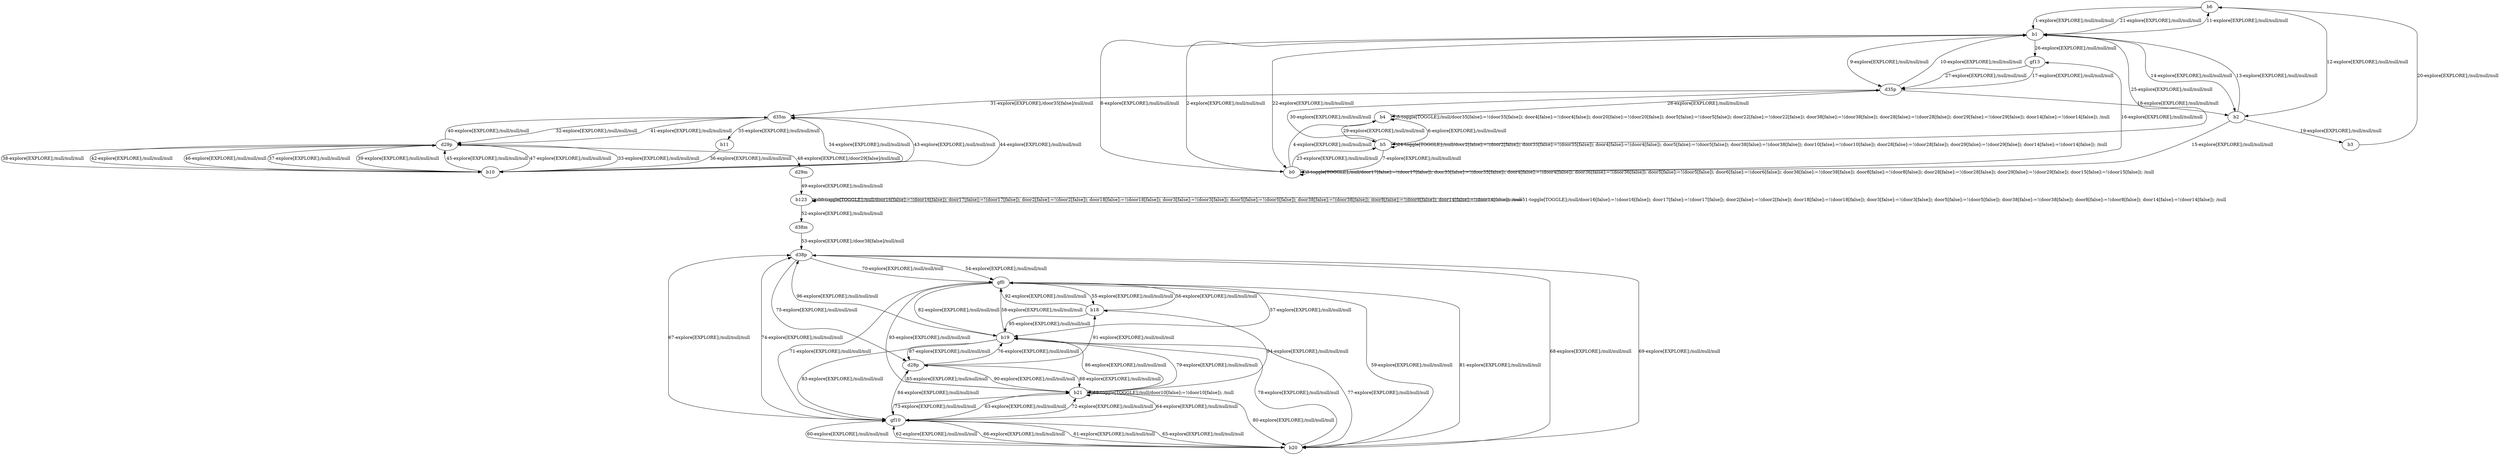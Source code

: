 # Total number of goals covered by this test: 7
# b19 --> b20
# b19 --> d38p
# b21 --> gf10
# gf0 --> b18
# b21 --> b19
# b21 --> b21
# gf0 --> b20

digraph g {
"b6" -> "b1" [label = "1-explore[EXPLORE];/null/null/null"];
"b1" -> "b0" [label = "2-explore[EXPLORE];/null/null/null"];
"b0" -> "b0" [label = "3-toggle[TOGGLE];/null/door17[false]:=!(door17[false]); door35[false]:=!(door35[false]); door4[false]:=!(door4[false]); door36[false]:=!(door36[false]); door5[false]:=!(door5[false]); door6[false]:=!(door6[false]); door38[false]:=!(door38[false]); door8[false]:=!(door8[false]); door28[false]:=!(door28[false]); door29[false]:=!(door29[false]); door15[false]:=!(door15[false]); /null"];
"b0" -> "b4" [label = "4-explore[EXPLORE];/null/null/null"];
"b4" -> "b4" [label = "5-toggle[TOGGLE];/null/door35[false]:=!(door35[false]); door4[false]:=!(door4[false]); door20[false]:=!(door20[false]); door5[false]:=!(door5[false]); door22[false]:=!(door22[false]); door38[false]:=!(door38[false]); door28[false]:=!(door28[false]); door29[false]:=!(door29[false]); door14[false]:=!(door14[false]); /null"];
"b4" -> "b5" [label = "6-explore[EXPLORE];/null/null/null"];
"b5" -> "b0" [label = "7-explore[EXPLORE];/null/null/null"];
"b0" -> "b1" [label = "8-explore[EXPLORE];/null/null/null"];
"b1" -> "d35p" [label = "9-explore[EXPLORE];/null/null/null"];
"d35p" -> "b1" [label = "10-explore[EXPLORE];/null/null/null"];
"b1" -> "b6" [label = "11-explore[EXPLORE];/null/null/null"];
"b6" -> "b2" [label = "12-explore[EXPLORE];/null/null/null"];
"b2" -> "b1" [label = "13-explore[EXPLORE];/null/null/null"];
"b1" -> "b2" [label = "14-explore[EXPLORE];/null/null/null"];
"b2" -> "b0" [label = "15-explore[EXPLORE];/null/null/null"];
"b0" -> "gf13" [label = "16-explore[EXPLORE];/null/null/null"];
"gf13" -> "d35p" [label = "17-explore[EXPLORE];/null/null/null"];
"d35p" -> "b2" [label = "18-explore[EXPLORE];/null/null/null"];
"b2" -> "b3" [label = "19-explore[EXPLORE];/null/null/null"];
"b3" -> "b6" [label = "20-explore[EXPLORE];/null/null/null"];
"b6" -> "b1" [label = "21-explore[EXPLORE];/null/null/null"];
"b1" -> "b0" [label = "22-explore[EXPLORE];/null/null/null"];
"b0" -> "b5" [label = "23-explore[EXPLORE];/null/null/null"];
"b5" -> "b5" [label = "24-toggle[TOGGLE];/null/door2[false]:=!(door2[false]); door35[false]:=!(door35[false]); door4[false]:=!(door4[false]); door5[false]:=!(door5[false]); door38[false]:=!(door38[false]); door10[false]:=!(door10[false]); door28[false]:=!(door28[false]); door29[false]:=!(door29[false]); door14[false]:=!(door14[false]); /null"];
"b5" -> "b1" [label = "25-explore[EXPLORE];/null/null/null"];
"b1" -> "gf13" [label = "26-explore[EXPLORE];/null/null/null"];
"gf13" -> "d35p" [label = "27-explore[EXPLORE];/null/null/null"];
"d35p" -> "b4" [label = "28-explore[EXPLORE];/null/null/null"];
"b4" -> "b5" [label = "29-explore[EXPLORE];/null/null/null"];
"b5" -> "d35p" [label = "30-explore[EXPLORE];/null/null/null"];
"d35p" -> "d35m" [label = "31-explore[EXPLORE];/door35[false]/null/null"];
"d35m" -> "d29p" [label = "32-explore[EXPLORE];/null/null/null"];
"d29p" -> "b10" [label = "33-explore[EXPLORE];/null/null/null"];
"b10" -> "d35m" [label = "34-explore[EXPLORE];/null/null/null"];
"d35m" -> "b11" [label = "35-explore[EXPLORE];/null/null/null"];
"b11" -> "b10" [label = "36-explore[EXPLORE];/null/null/null"];
"b10" -> "d29p" [label = "37-explore[EXPLORE];/null/null/null"];
"d29p" -> "b10" [label = "38-explore[EXPLORE];/null/null/null"];
"b10" -> "d29p" [label = "39-explore[EXPLORE];/null/null/null"];
"d29p" -> "d35m" [label = "40-explore[EXPLORE];/null/null/null"];
"d35m" -> "d29p" [label = "41-explore[EXPLORE];/null/null/null"];
"d29p" -> "b10" [label = "42-explore[EXPLORE];/null/null/null"];
"b10" -> "d35m" [label = "43-explore[EXPLORE];/null/null/null"];
"d35m" -> "b10" [label = "44-explore[EXPLORE];/null/null/null"];
"b10" -> "d29p" [label = "45-explore[EXPLORE];/null/null/null"];
"d29p" -> "b10" [label = "46-explore[EXPLORE];/null/null/null"];
"b10" -> "d29p" [label = "47-explore[EXPLORE];/null/null/null"];
"d29p" -> "d29m" [label = "48-explore[EXPLORE];/door29[false]/null/null"];
"d29m" -> "b123" [label = "49-explore[EXPLORE];/null/null/null"];
"b123" -> "b123" [label = "50-toggle[TOGGLE];/null/door16[false]:=!(door16[false]); door17[false]:=!(door17[false]); door2[false]:=!(door2[false]); door18[false]:=!(door18[false]); door3[false]:=!(door3[false]); door5[false]:=!(door5[false]); door38[false]:=!(door38[false]); door8[false]:=!(door8[false]); door14[false]:=!(door14[false]); /null"];
"b123" -> "b123" [label = "51-toggle[TOGGLE];/null/door16[false]:=!(door16[false]); door17[false]:=!(door17[false]); door2[false]:=!(door2[false]); door18[false]:=!(door18[false]); door3[false]:=!(door3[false]); door5[false]:=!(door5[false]); door38[false]:=!(door38[false]); door8[false]:=!(door8[false]); door14[false]:=!(door14[false]); /null"];
"b123" -> "d38m" [label = "52-explore[EXPLORE];/null/null/null"];
"d38m" -> "d38p" [label = "53-explore[EXPLORE];/door38[false]/null/null"];
"d38p" -> "gf0" [label = "54-explore[EXPLORE];/null/null/null"];
"gf0" -> "b18" [label = "55-explore[EXPLORE];/null/null/null"];
"b18" -> "gf0" [label = "56-explore[EXPLORE];/null/null/null"];
"gf0" -> "b19" [label = "57-explore[EXPLORE];/null/null/null"];
"b19" -> "gf0" [label = "58-explore[EXPLORE];/null/null/null"];
"gf0" -> "b20" [label = "59-explore[EXPLORE];/null/null/null"];
"b20" -> "gf10" [label = "60-explore[EXPLORE];/null/null/null"];
"gf10" -> "b20" [label = "61-explore[EXPLORE];/null/null/null"];
"b20" -> "gf10" [label = "62-explore[EXPLORE];/null/null/null"];
"gf10" -> "b21" [label = "63-explore[EXPLORE];/null/null/null"];
"b21" -> "gf10" [label = "64-explore[EXPLORE];/null/null/null"];
"gf10" -> "b20" [label = "65-explore[EXPLORE];/null/null/null"];
"b20" -> "gf10" [label = "66-explore[EXPLORE];/null/null/null"];
"gf10" -> "d38p" [label = "67-explore[EXPLORE];/null/null/null"];
"d38p" -> "b20" [label = "68-explore[EXPLORE];/null/null/null"];
"b20" -> "d38p" [label = "69-explore[EXPLORE];/null/null/null"];
"d38p" -> "gf0" [label = "70-explore[EXPLORE];/null/null/null"];
"gf0" -> "gf10" [label = "71-explore[EXPLORE];/null/null/null"];
"gf10" -> "b21" [label = "72-explore[EXPLORE];/null/null/null"];
"b21" -> "gf10" [label = "73-explore[EXPLORE];/null/null/null"];
"gf10" -> "d38p" [label = "74-explore[EXPLORE];/null/null/null"];
"d38p" -> "d28p" [label = "75-explore[EXPLORE];/null/null/null"];
"d28p" -> "b19" [label = "76-explore[EXPLORE];/null/null/null"];
"b19" -> "b20" [label = "77-explore[EXPLORE];/null/null/null"];
"b20" -> "b19" [label = "78-explore[EXPLORE];/null/null/null"];
"b19" -> "b21" [label = "79-explore[EXPLORE];/null/null/null"];
"b21" -> "b20" [label = "80-explore[EXPLORE];/null/null/null"];
"b20" -> "gf0" [label = "81-explore[EXPLORE];/null/null/null"];
"gf0" -> "b19" [label = "82-explore[EXPLORE];/null/null/null"];
"b19" -> "gf10" [label = "83-explore[EXPLORE];/null/null/null"];
"gf10" -> "d28p" [label = "84-explore[EXPLORE];/null/null/null"];
"d28p" -> "b21" [label = "85-explore[EXPLORE];/null/null/null"];
"b21" -> "b19" [label = "86-explore[EXPLORE];/null/null/null"];
"b19" -> "d28p" [label = "87-explore[EXPLORE];/null/null/null"];
"d28p" -> "b21" [label = "88-explore[EXPLORE];/null/null/null"];
"b21" -> "b21" [label = "89-toggle[TOGGLE];/null/door10[false]:=!(door10[false]); /null"];
"b21" -> "d28p" [label = "90-explore[EXPLORE];/null/null/null"];
"d28p" -> "b18" [label = "91-explore[EXPLORE];/null/null/null"];
"b18" -> "gf0" [label = "92-explore[EXPLORE];/null/null/null"];
"gf0" -> "b21" [label = "93-explore[EXPLORE];/null/null/null"];
"b21" -> "b18" [label = "94-explore[EXPLORE];/null/null/null"];
"b18" -> "b19" [label = "95-explore[EXPLORE];/null/null/null"];
"b19" -> "d38p" [label = "96-explore[EXPLORE];/null/null/null"];
}